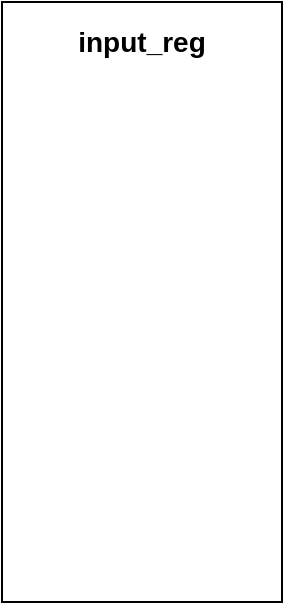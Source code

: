 <mxfile version="20.5.3" type="github">
  <diagram id="6UM_mQ-8TQhk4CjloPjo" name="第 1 页">
    <mxGraphModel dx="721" dy="493" grid="1" gridSize="10" guides="1" tooltips="1" connect="1" arrows="1" fold="1" page="1" pageScale="1" pageWidth="827" pageHeight="1169" math="0" shadow="0">
      <root>
        <mxCell id="0" />
        <mxCell id="1" parent="0" />
        <mxCell id="tsMORkh10g2GEG3-gYEs-1" value="" style="rounded=0;whiteSpace=wrap;html=1;" vertex="1" parent="1">
          <mxGeometry x="260" y="100" width="140" height="300" as="geometry" />
        </mxCell>
        <mxCell id="tsMORkh10g2GEG3-gYEs-2" value="&lt;b&gt;&lt;font style=&quot;font-size: 14px;&quot;&gt;input_reg&lt;/font&gt;&lt;/b&gt;" style="text;html=1;strokeColor=none;fillColor=none;align=center;verticalAlign=middle;whiteSpace=wrap;rounded=0;" vertex="1" parent="1">
          <mxGeometry x="295" y="100" width="70" height="40" as="geometry" />
        </mxCell>
      </root>
    </mxGraphModel>
  </diagram>
</mxfile>
